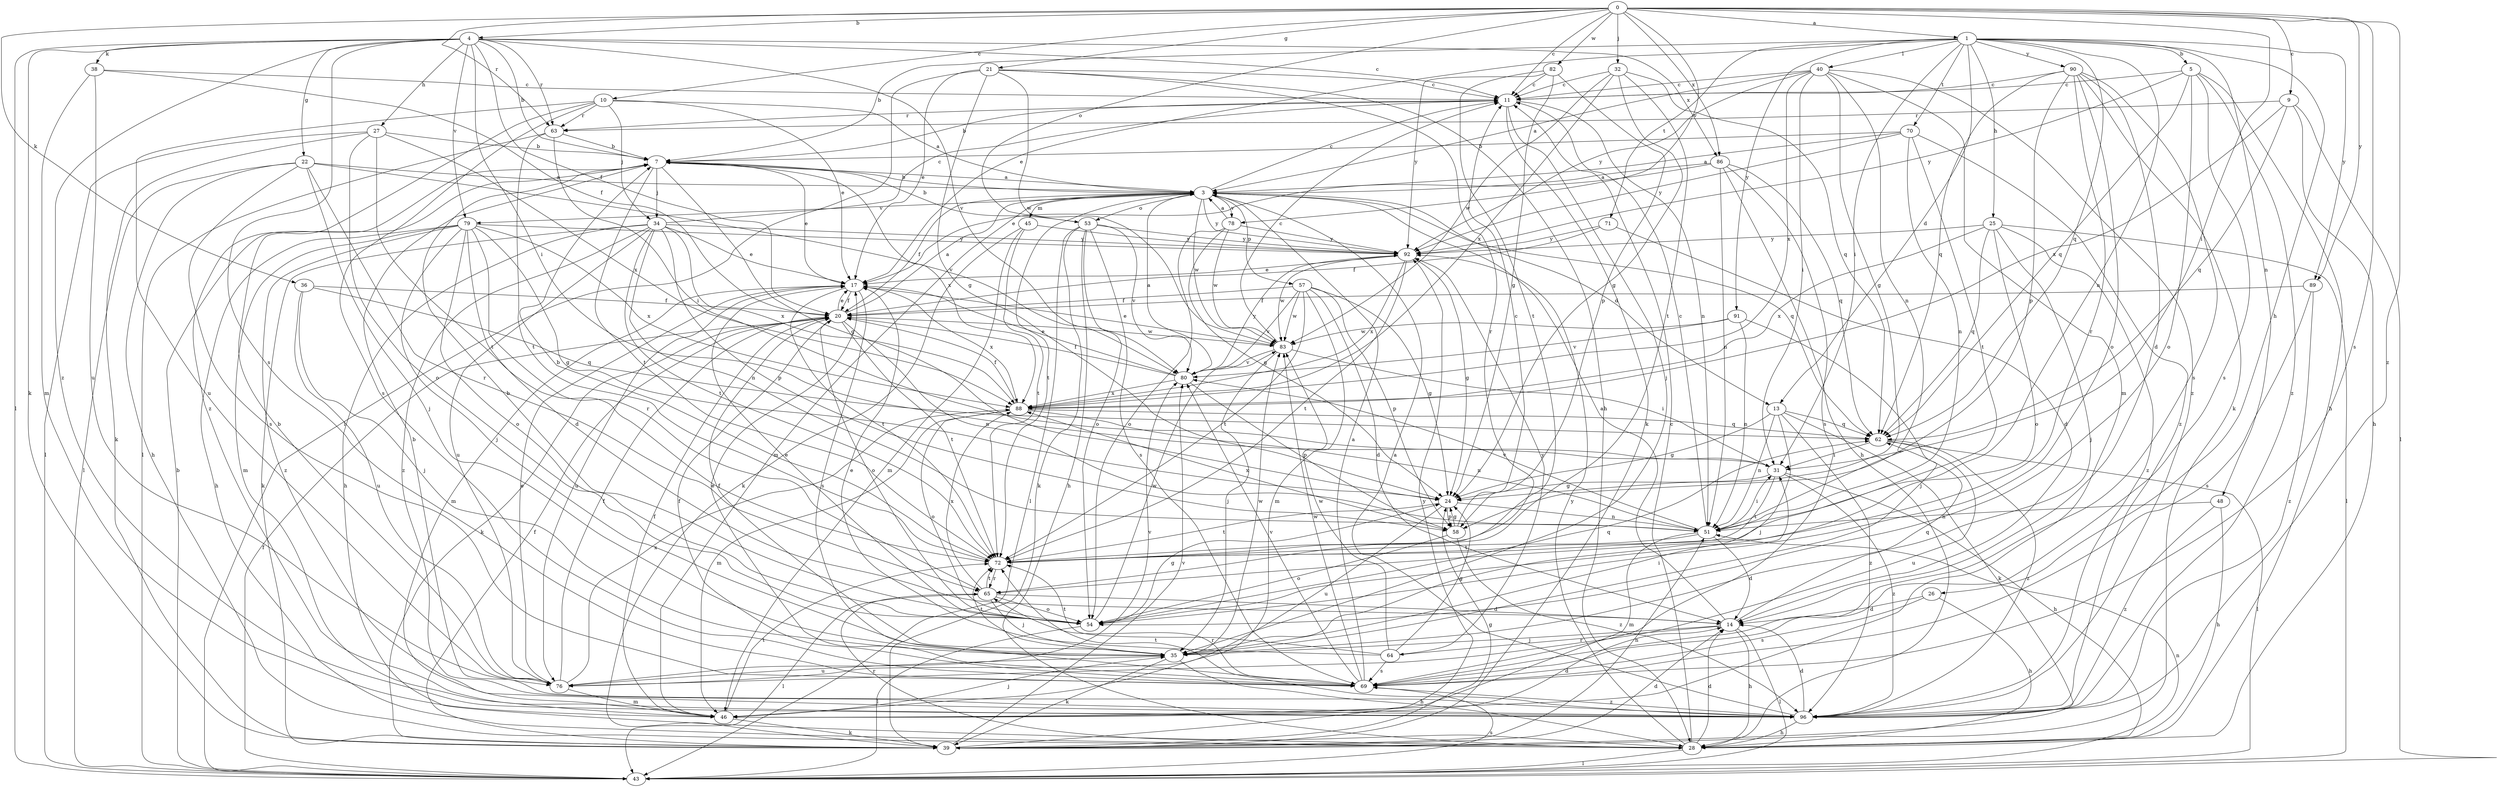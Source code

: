 strict digraph  {
0;
1;
3;
4;
5;
7;
9;
10;
11;
13;
14;
17;
20;
21;
22;
24;
25;
26;
27;
28;
31;
32;
34;
35;
36;
38;
39;
40;
43;
45;
46;
48;
51;
53;
54;
57;
58;
62;
63;
64;
65;
69;
70;
71;
72;
76;
78;
79;
80;
82;
83;
86;
88;
89;
90;
91;
92;
96;
0 -> 1  [label=a];
0 -> 4  [label=b];
0 -> 9  [label=c];
0 -> 10  [label=c];
0 -> 11  [label=c];
0 -> 21  [label=g];
0 -> 31  [label=i];
0 -> 32  [label=j];
0 -> 36  [label=k];
0 -> 53  [label=o];
0 -> 63  [label=r];
0 -> 69  [label=s];
0 -> 78  [label=v];
0 -> 82  [label=w];
0 -> 86  [label=x];
0 -> 89  [label=y];
0 -> 96  [label=z];
1 -> 5  [label=b];
1 -> 7  [label=b];
1 -> 13  [label=d];
1 -> 17  [label=e];
1 -> 25  [label=h];
1 -> 26  [label=h];
1 -> 31  [label=i];
1 -> 40  [label=l];
1 -> 48  [label=n];
1 -> 51  [label=n];
1 -> 62  [label=q];
1 -> 70  [label=t];
1 -> 71  [label=t];
1 -> 89  [label=y];
1 -> 90  [label=y];
1 -> 91  [label=y];
3 -> 7  [label=b];
3 -> 11  [label=c];
3 -> 13  [label=d];
3 -> 20  [label=f];
3 -> 45  [label=m];
3 -> 46  [label=m];
3 -> 53  [label=o];
3 -> 57  [label=p];
3 -> 62  [label=q];
3 -> 72  [label=t];
3 -> 78  [label=v];
3 -> 79  [label=v];
3 -> 83  [label=w];
3 -> 92  [label=y];
4 -> 7  [label=b];
4 -> 11  [label=c];
4 -> 20  [label=f];
4 -> 22  [label=g];
4 -> 27  [label=h];
4 -> 31  [label=i];
4 -> 38  [label=k];
4 -> 39  [label=k];
4 -> 43  [label=l];
4 -> 63  [label=r];
4 -> 69  [label=s];
4 -> 79  [label=v];
4 -> 80  [label=v];
4 -> 86  [label=x];
4 -> 96  [label=z];
5 -> 11  [label=c];
5 -> 28  [label=h];
5 -> 54  [label=o];
5 -> 62  [label=q];
5 -> 69  [label=s];
5 -> 92  [label=y];
5 -> 96  [label=z];
7 -> 3  [label=a];
7 -> 17  [label=e];
7 -> 24  [label=g];
7 -> 34  [label=j];
7 -> 72  [label=t];
7 -> 88  [label=x];
9 -> 28  [label=h];
9 -> 43  [label=l];
9 -> 62  [label=q];
9 -> 63  [label=r];
9 -> 88  [label=x];
10 -> 3  [label=a];
10 -> 17  [label=e];
10 -> 34  [label=j];
10 -> 63  [label=r];
10 -> 69  [label=s];
10 -> 76  [label=u];
10 -> 96  [label=z];
11 -> 7  [label=b];
11 -> 35  [label=j];
11 -> 39  [label=k];
11 -> 51  [label=n];
11 -> 63  [label=r];
13 -> 24  [label=g];
13 -> 35  [label=j];
13 -> 39  [label=k];
13 -> 51  [label=n];
13 -> 62  [label=q];
13 -> 96  [label=z];
14 -> 3  [label=a];
14 -> 28  [label=h];
14 -> 35  [label=j];
14 -> 43  [label=l];
14 -> 62  [label=q];
14 -> 64  [label=r];
17 -> 20  [label=f];
17 -> 46  [label=m];
17 -> 69  [label=s];
17 -> 72  [label=t];
17 -> 76  [label=u];
17 -> 88  [label=x];
20 -> 3  [label=a];
20 -> 17  [label=e];
20 -> 39  [label=k];
20 -> 51  [label=n];
20 -> 54  [label=o];
20 -> 72  [label=t];
20 -> 83  [label=w];
21 -> 11  [label=c];
21 -> 17  [label=e];
21 -> 24  [label=g];
21 -> 28  [label=h];
21 -> 43  [label=l];
21 -> 65  [label=r];
21 -> 83  [label=w];
22 -> 3  [label=a];
22 -> 28  [label=h];
22 -> 35  [label=j];
22 -> 43  [label=l];
22 -> 65  [label=r];
22 -> 69  [label=s];
22 -> 80  [label=v];
24 -> 51  [label=n];
24 -> 58  [label=p];
24 -> 72  [label=t];
24 -> 76  [label=u];
25 -> 35  [label=j];
25 -> 43  [label=l];
25 -> 54  [label=o];
25 -> 62  [label=q];
25 -> 88  [label=x];
25 -> 92  [label=y];
25 -> 96  [label=z];
26 -> 14  [label=d];
26 -> 28  [label=h];
26 -> 69  [label=s];
27 -> 7  [label=b];
27 -> 39  [label=k];
27 -> 43  [label=l];
27 -> 54  [label=o];
27 -> 72  [label=t];
27 -> 88  [label=x];
28 -> 11  [label=c];
28 -> 14  [label=d];
28 -> 43  [label=l];
28 -> 65  [label=r];
28 -> 92  [label=y];
31 -> 24  [label=g];
31 -> 28  [label=h];
31 -> 72  [label=t];
31 -> 96  [label=z];
32 -> 11  [label=c];
32 -> 24  [label=g];
32 -> 62  [label=q];
32 -> 72  [label=t];
32 -> 83  [label=w];
32 -> 88  [label=x];
34 -> 11  [label=c];
34 -> 17  [label=e];
34 -> 28  [label=h];
34 -> 39  [label=k];
34 -> 51  [label=n];
34 -> 58  [label=p];
34 -> 72  [label=t];
34 -> 76  [label=u];
34 -> 88  [label=x];
34 -> 92  [label=y];
34 -> 96  [label=z];
35 -> 20  [label=f];
35 -> 28  [label=h];
35 -> 31  [label=i];
35 -> 39  [label=k];
35 -> 72  [label=t];
35 -> 76  [label=u];
35 -> 83  [label=w];
36 -> 20  [label=f];
36 -> 35  [label=j];
36 -> 62  [label=q];
36 -> 76  [label=u];
38 -> 11  [label=c];
38 -> 20  [label=f];
38 -> 46  [label=m];
38 -> 76  [label=u];
39 -> 14  [label=d];
39 -> 20  [label=f];
39 -> 24  [label=g];
39 -> 51  [label=n];
39 -> 80  [label=v];
39 -> 92  [label=y];
40 -> 3  [label=a];
40 -> 11  [label=c];
40 -> 24  [label=g];
40 -> 31  [label=i];
40 -> 46  [label=m];
40 -> 51  [label=n];
40 -> 88  [label=x];
40 -> 92  [label=y];
40 -> 96  [label=z];
43 -> 7  [label=b];
43 -> 20  [label=f];
43 -> 51  [label=n];
43 -> 69  [label=s];
45 -> 39  [label=k];
45 -> 46  [label=m];
45 -> 72  [label=t];
45 -> 92  [label=y];
46 -> 14  [label=d];
46 -> 20  [label=f];
46 -> 35  [label=j];
46 -> 39  [label=k];
46 -> 72  [label=t];
48 -> 28  [label=h];
48 -> 51  [label=n];
48 -> 96  [label=z];
51 -> 11  [label=c];
51 -> 14  [label=d];
51 -> 31  [label=i];
51 -> 46  [label=m];
51 -> 72  [label=t];
51 -> 80  [label=v];
53 -> 7  [label=b];
53 -> 28  [label=h];
53 -> 39  [label=k];
53 -> 43  [label=l];
53 -> 54  [label=o];
53 -> 69  [label=s];
53 -> 80  [label=v];
53 -> 92  [label=y];
54 -> 7  [label=b];
54 -> 17  [label=e];
54 -> 24  [label=g];
54 -> 43  [label=l];
54 -> 62  [label=q];
54 -> 83  [label=w];
57 -> 14  [label=d];
57 -> 20  [label=f];
57 -> 24  [label=g];
57 -> 46  [label=m];
57 -> 58  [label=p];
57 -> 72  [label=t];
57 -> 80  [label=v];
57 -> 83  [label=w];
58 -> 11  [label=c];
58 -> 24  [label=g];
58 -> 54  [label=o];
58 -> 88  [label=x];
58 -> 96  [label=z];
62 -> 31  [label=i];
62 -> 43  [label=l];
62 -> 76  [label=u];
62 -> 96  [label=z];
63 -> 7  [label=b];
63 -> 31  [label=i];
63 -> 43  [label=l];
63 -> 72  [label=t];
64 -> 17  [label=e];
64 -> 24  [label=g];
64 -> 69  [label=s];
64 -> 72  [label=t];
64 -> 83  [label=w];
64 -> 92  [label=y];
65 -> 14  [label=d];
65 -> 35  [label=j];
65 -> 43  [label=l];
65 -> 54  [label=o];
65 -> 72  [label=t];
65 -> 88  [label=x];
69 -> 3  [label=a];
69 -> 17  [label=e];
69 -> 20  [label=f];
69 -> 65  [label=r];
69 -> 80  [label=v];
69 -> 83  [label=w];
69 -> 96  [label=z];
70 -> 3  [label=a];
70 -> 7  [label=b];
70 -> 51  [label=n];
70 -> 72  [label=t];
70 -> 92  [label=y];
70 -> 96  [label=z];
71 -> 14  [label=d];
71 -> 20  [label=f];
71 -> 92  [label=y];
72 -> 7  [label=b];
72 -> 65  [label=r];
76 -> 7  [label=b];
76 -> 17  [label=e];
76 -> 20  [label=f];
76 -> 46  [label=m];
76 -> 80  [label=v];
76 -> 88  [label=x];
78 -> 3  [label=a];
78 -> 24  [label=g];
78 -> 54  [label=o];
78 -> 83  [label=w];
78 -> 92  [label=y];
79 -> 14  [label=d];
79 -> 24  [label=g];
79 -> 28  [label=h];
79 -> 35  [label=j];
79 -> 46  [label=m];
79 -> 54  [label=o];
79 -> 65  [label=r];
79 -> 88  [label=x];
79 -> 92  [label=y];
79 -> 96  [label=z];
80 -> 3  [label=a];
80 -> 17  [label=e];
80 -> 20  [label=f];
80 -> 58  [label=p];
80 -> 88  [label=x];
80 -> 92  [label=y];
82 -> 11  [label=c];
82 -> 24  [label=g];
82 -> 58  [label=p];
82 -> 72  [label=t];
82 -> 92  [label=y];
83 -> 11  [label=c];
83 -> 17  [label=e];
83 -> 31  [label=i];
83 -> 35  [label=j];
83 -> 80  [label=v];
86 -> 3  [label=a];
86 -> 17  [label=e];
86 -> 28  [label=h];
86 -> 51  [label=n];
86 -> 62  [label=q];
86 -> 69  [label=s];
88 -> 20  [label=f];
88 -> 46  [label=m];
88 -> 51  [label=n];
88 -> 54  [label=o];
88 -> 62  [label=q];
89 -> 20  [label=f];
89 -> 69  [label=s];
89 -> 96  [label=z];
90 -> 11  [label=c];
90 -> 14  [label=d];
90 -> 39  [label=k];
90 -> 54  [label=o];
90 -> 58  [label=p];
90 -> 62  [label=q];
90 -> 65  [label=r];
90 -> 69  [label=s];
91 -> 35  [label=j];
91 -> 51  [label=n];
91 -> 80  [label=v];
91 -> 83  [label=w];
92 -> 17  [label=e];
92 -> 24  [label=g];
92 -> 72  [label=t];
92 -> 83  [label=w];
92 -> 88  [label=x];
96 -> 3  [label=a];
96 -> 7  [label=b];
96 -> 14  [label=d];
96 -> 28  [label=h];
96 -> 72  [label=t];
}
